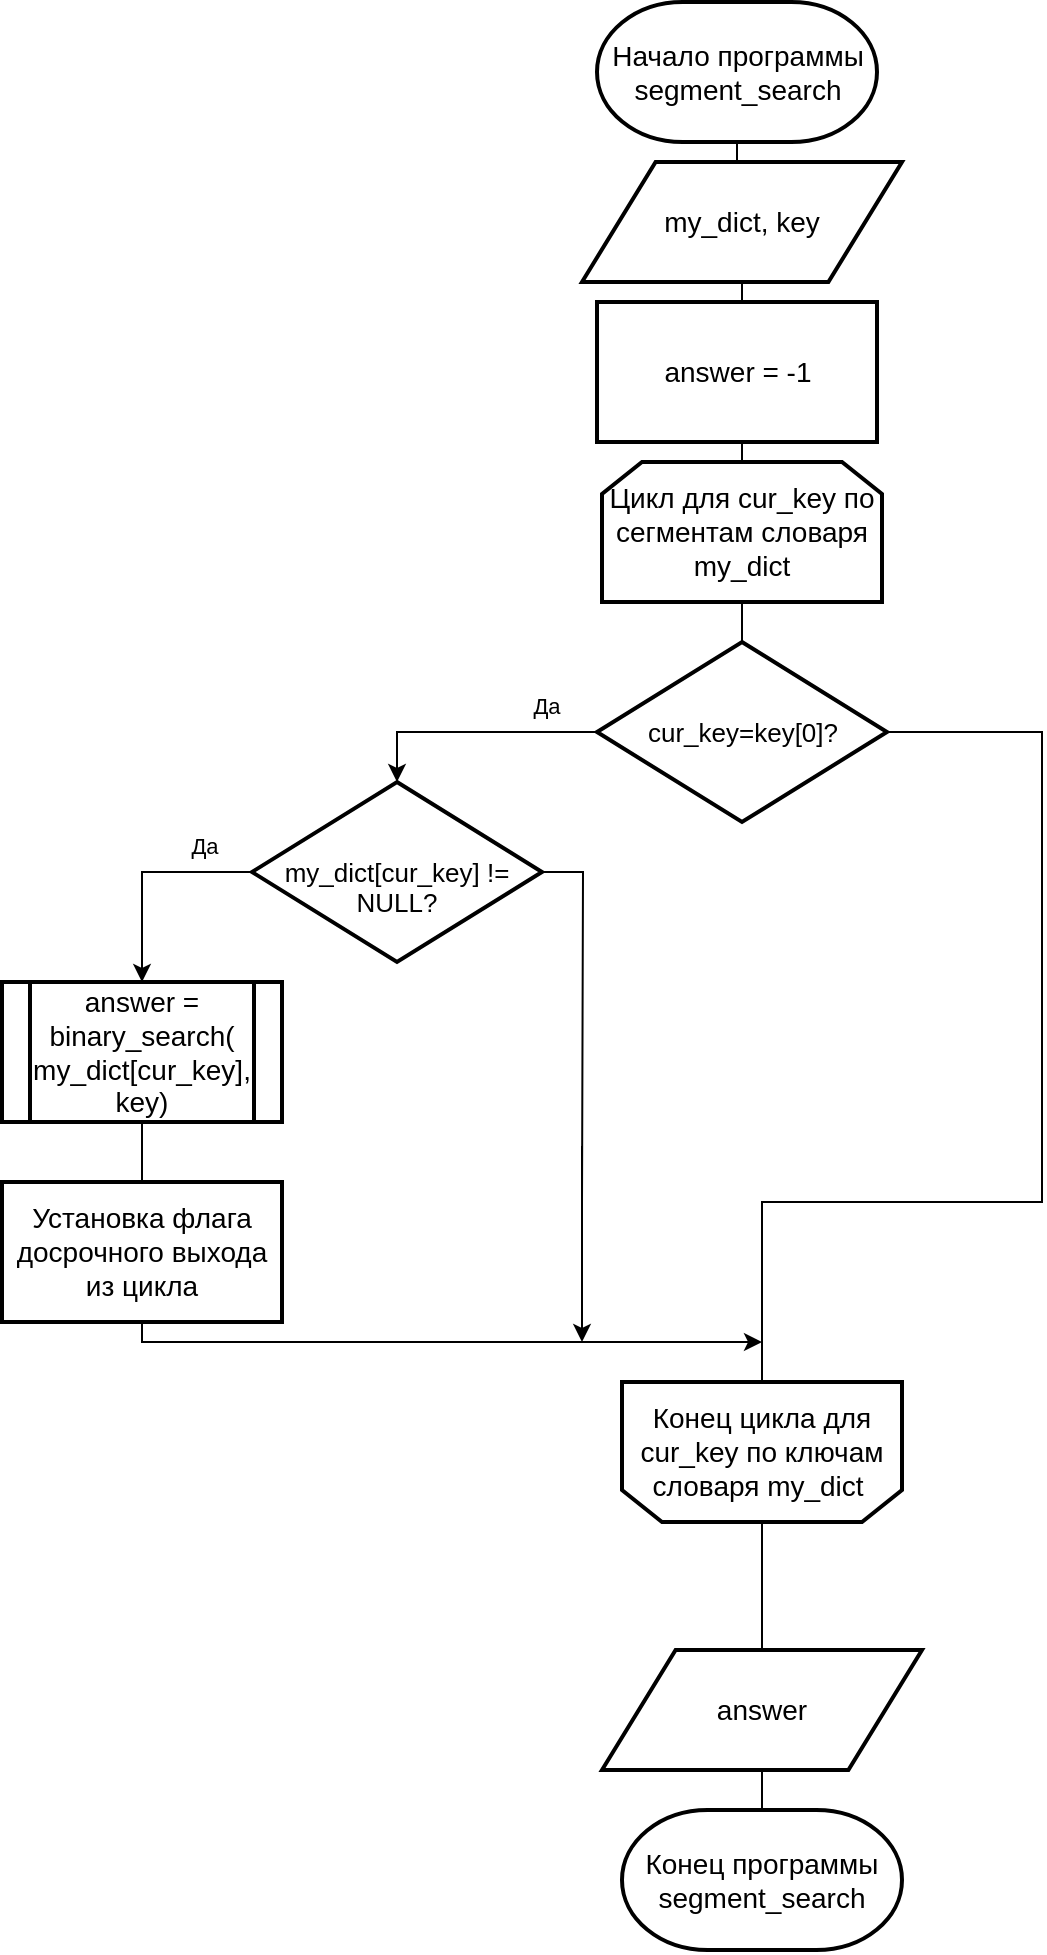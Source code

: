 <mxfile version="13.9.9" type="device"><diagram id="C5RBs43oDa-KdzZeNtuy" name="Page-1"><mxGraphModel dx="952" dy="1813" grid="1" gridSize="10" guides="1" tooltips="1" connect="1" arrows="1" fold="1" page="1" pageScale="1" pageWidth="827" pageHeight="1169" math="0" shadow="0"><root><mxCell id="WIyWlLk6GJQsqaUBKTNV-0"/><mxCell id="WIyWlLk6GJQsqaUBKTNV-1" parent="WIyWlLk6GJQsqaUBKTNV-0"/><mxCell id="I8TI-Px6lT1pkaeEl3iP-8" style="edgeStyle=orthogonalEdgeStyle;rounded=0;orthogonalLoop=1;jettySize=auto;html=1;exitX=0.5;exitY=1;exitDx=0;exitDy=0;entryX=0.5;entryY=0;entryDx=0;entryDy=0;endArrow=none;endFill=0;" parent="WIyWlLk6GJQsqaUBKTNV-1" target="yal_QzFPyfY-GriAi3yg-15" edge="1"><mxGeometry relative="1" as="geometry"><mxPoint x="870" y="260" as="sourcePoint"/></mxGeometry></mxCell><mxCell id="yal_QzFPyfY-GriAi3yg-4" style="edgeStyle=orthogonalEdgeStyle;rounded=0;orthogonalLoop=1;jettySize=auto;html=1;exitX=0.5;exitY=0;exitDx=0;exitDy=0;exitPerimeter=0;entryX=0.5;entryY=1;entryDx=0;entryDy=0;entryPerimeter=0;endArrow=none;endFill=0;" parent="WIyWlLk6GJQsqaUBKTNV-1" source="KI6t1zhLUABQhlnHe4h6-0" target="JPrhd-5eOgPDo48qGL33-0" edge="1"><mxGeometry relative="1" as="geometry"><mxPoint x="862.5" y="180" as="sourcePoint"/><mxPoint x="862.5" y="-10" as="targetPoint"/></mxGeometry></mxCell><mxCell id="1mhITmf9AZdk3Hxi34PB-5" style="edgeStyle=orthogonalEdgeStyle;rounded=0;orthogonalLoop=1;jettySize=auto;html=1;exitX=0.5;exitY=0;exitDx=0;exitDy=0;exitPerimeter=0;entryX=0.5;entryY=1;entryDx=0;entryDy=0;entryPerimeter=0;endArrow=none;endFill=0;" parent="WIyWlLk6GJQsqaUBKTNV-1" source="JPrhd-5eOgPDo48qGL33-0" target="_blK2kj-LV2LUoSYWWXs-2" edge="1"><mxGeometry relative="1" as="geometry"><mxPoint x="862.5" y="290" as="sourcePoint"/></mxGeometry></mxCell><mxCell id="WdZP0otw79XUUpHIpCqY-11" value="Конец программы segment_search" style="strokeWidth=2;html=1;shape=mxgraph.flowchart.terminator;whiteSpace=wrap;fontSize=14;" parent="WIyWlLk6GJQsqaUBKTNV-1" vertex="1"><mxGeometry x="810" y="854" width="140" height="70" as="geometry"/></mxCell><mxCell id="_blK2kj-LV2LUoSYWWXs-2" value="&lt;font style=&quot;font-size: 14px&quot;&gt;Начало программы segment_search&lt;br&gt;&lt;/font&gt;" style="strokeWidth=2;html=1;shape=mxgraph.flowchart.terminator;whiteSpace=wrap;fontSize=14;fontFamily=Helvetica;" parent="WIyWlLk6GJQsqaUBKTNV-1" vertex="1"><mxGeometry x="797.5" y="-50" width="140" height="70" as="geometry"/></mxCell><mxCell id="_blK2kj-LV2LUoSYWWXs-17" style="edgeStyle=orthogonalEdgeStyle;rounded=0;orthogonalLoop=1;jettySize=auto;html=1;exitX=0.5;exitY=1;exitDx=0;exitDy=0;exitPerimeter=0;entryX=0.5;entryY=1;entryDx=0;entryDy=0;endArrow=none;endFill=0;" parent="WIyWlLk6GJQsqaUBKTNV-1" edge="1"><mxGeometry relative="1" as="geometry"><mxPoint x="885" y="849" as="sourcePoint"/><mxPoint x="885" y="849" as="targetPoint"/></mxGeometry></mxCell><mxCell id="JPrhd-5eOgPDo48qGL33-0" value="&lt;span style=&quot;font-size: 14px&quot;&gt;my_dict, key&lt;/span&gt;" style="shape=parallelogram;html=1;strokeWidth=2;perimeter=parallelogramPerimeter;whiteSpace=wrap;rounded=0;arcSize=12;size=0.23;fontSize=13;" parent="WIyWlLk6GJQsqaUBKTNV-1" vertex="1"><mxGeometry x="790" y="30" width="160" height="60" as="geometry"/></mxCell><mxCell id="yal_QzFPyfY-GriAi3yg-13" style="edgeStyle=orthogonalEdgeStyle;rounded=0;orthogonalLoop=1;jettySize=auto;html=1;entryX=0.5;entryY=0;entryDx=0;entryDy=0;exitX=0;exitY=0.5;exitDx=0;exitDy=0;" parent="WIyWlLk6GJQsqaUBKTNV-1" source="yal_QzFPyfY-GriAi3yg-15" target="rQfNE5U_0rjwYtb9Pyza-3" edge="1"><mxGeometry relative="1" as="geometry"><mxPoint x="737.5" y="365" as="targetPoint"/><mxPoint x="637.5" y="395" as="sourcePoint"/></mxGeometry></mxCell><mxCell id="yal_QzFPyfY-GriAi3yg-14" value="Да" style="edgeLabel;html=1;align=center;verticalAlign=middle;resizable=0;points=[];" parent="yal_QzFPyfY-GriAi3yg-13" vertex="1" connectable="0"><mxGeometry x="-0.769" y="1" relative="1" as="geometry"><mxPoint x="-11.5" y="-14" as="offset"/></mxGeometry></mxCell><mxCell id="I8TI-Px6lT1pkaeEl3iP-6" style="edgeStyle=orthogonalEdgeStyle;rounded=0;orthogonalLoop=1;jettySize=auto;html=1;exitX=1;exitY=0.5;exitDx=0;exitDy=0;entryX=0.5;entryY=1;entryDx=0;entryDy=0;endArrow=none;endFill=0;" parent="WIyWlLk6GJQsqaUBKTNV-1" source="yal_QzFPyfY-GriAi3yg-15" target="I8TI-Px6lT1pkaeEl3iP-12" edge="1"><mxGeometry relative="1" as="geometry"><mxPoint x="870" y="490" as="targetPoint"/><Array as="points"><mxPoint x="1020" y="315"/><mxPoint x="1020" y="550"/><mxPoint x="880" y="550"/></Array></mxGeometry></mxCell><mxCell id="XhEQLrH8DkE2N0fySqfh-2" style="edgeStyle=orthogonalEdgeStyle;rounded=0;orthogonalLoop=1;jettySize=auto;html=1;exitX=0.5;exitY=0;exitDx=0;exitDy=0;entryX=0.5;entryY=1;entryDx=0;entryDy=0;endArrow=none;endFill=0;" edge="1" parent="WIyWlLk6GJQsqaUBKTNV-1" source="yal_QzFPyfY-GriAi3yg-15" target="KI6t1zhLUABQhlnHe4h6-0"><mxGeometry relative="1" as="geometry"/></mxCell><mxCell id="yal_QzFPyfY-GriAi3yg-15" value="cur_key=key[0]?" style="rhombus;whiteSpace=wrap;html=1;strokeWidth=2;fontSize=13;" parent="WIyWlLk6GJQsqaUBKTNV-1" vertex="1"><mxGeometry x="797.5" y="270" width="145" height="90" as="geometry"/></mxCell><mxCell id="I8TI-Px6lT1pkaeEl3iP-7" style="edgeStyle=orthogonalEdgeStyle;rounded=0;orthogonalLoop=1;jettySize=auto;html=1;exitX=0.5;exitY=1;exitDx=0;exitDy=0;" parent="WIyWlLk6GJQsqaUBKTNV-1" source="rQfNE5U_0rjwYtb9Pyza-0" edge="1"><mxGeometry relative="1" as="geometry"><mxPoint x="880" y="620" as="targetPoint"/><Array as="points"><mxPoint x="570" y="620"/><mxPoint x="880" y="620"/></Array><mxPoint x="747.5" y="559" as="sourcePoint"/></mxGeometry></mxCell><mxCell id="yal_QzFPyfY-GriAi3yg-35" style="edgeStyle=orthogonalEdgeStyle;rounded=0;orthogonalLoop=1;jettySize=auto;html=1;exitX=0.5;exitY=1;exitDx=0;exitDy=0;endArrow=none;endFill=0;" parent="WIyWlLk6GJQsqaUBKTNV-1" source="yal_QzFPyfY-GriAi3yg-17" target="WdZP0otw79XUUpHIpCqY-11" edge="1"><mxGeometry relative="1" as="geometry"/></mxCell><mxCell id="yal_QzFPyfY-GriAi3yg-17" value="&lt;span style=&quot;font-size: 14px&quot;&gt;answer&lt;br&gt;&lt;/span&gt;" style="shape=parallelogram;html=1;strokeWidth=2;perimeter=parallelogramPerimeter;whiteSpace=wrap;rounded=0;arcSize=12;size=0.23;fontSize=13;" parent="WIyWlLk6GJQsqaUBKTNV-1" vertex="1"><mxGeometry x="800" y="774" width="160" height="60" as="geometry"/></mxCell><mxCell id="I8TI-Px6lT1pkaeEl3iP-9" style="edgeStyle=orthogonalEdgeStyle;rounded=0;orthogonalLoop=1;jettySize=auto;html=1;exitX=0.5;exitY=0;exitDx=0;exitDy=0;entryX=0.5;entryY=0;entryDx=0;entryDy=0;endArrow=none;endFill=0;" parent="WIyWlLk6GJQsqaUBKTNV-1" source="I8TI-Px6lT1pkaeEl3iP-12" target="yal_QzFPyfY-GriAi3yg-17" edge="1"><mxGeometry relative="1" as="geometry"><mxPoint x="880" y="704" as="sourcePoint"/></mxGeometry></mxCell><mxCell id="I8TI-Px6lT1pkaeEl3iP-10" style="edgeStyle=orthogonalEdgeStyle;rounded=0;orthogonalLoop=1;jettySize=auto;html=1;exitX=0.5;exitY=1;exitDx=0;exitDy=0;exitPerimeter=0;endArrow=none;endFill=0;" parent="WIyWlLk6GJQsqaUBKTNV-1" source="WdZP0otw79XUUpHIpCqY-11" target="WdZP0otw79XUUpHIpCqY-11" edge="1"><mxGeometry relative="1" as="geometry"/></mxCell><mxCell id="I8TI-Px6lT1pkaeEl3iP-12" value="&lt;span style=&quot;font-size: 14px&quot;&gt;Конец ц&lt;/span&gt;&lt;span style=&quot;font-size: 14px&quot;&gt;икла для cur_key по ключам словаря my_dict&amp;nbsp;&lt;/span&gt;&lt;span style=&quot;font-size: 14px&quot;&gt;&lt;br&gt;&lt;/span&gt;" style="shape=loopLimit;whiteSpace=wrap;html=1;strokeWidth=2;direction=west;" parent="WIyWlLk6GJQsqaUBKTNV-1" vertex="1"><mxGeometry x="810" y="640" width="140" height="70" as="geometry"/></mxCell><mxCell id="KI6t1zhLUABQhlnHe4h6-0" value="&lt;span style=&quot;font-size: 14px&quot;&gt;Цикл для cur_key по сегментам словаря my_dict&lt;/span&gt;" style="shape=loopLimit;whiteSpace=wrap;html=1;strokeWidth=2;" parent="WIyWlLk6GJQsqaUBKTNV-1" vertex="1"><mxGeometry x="800" y="180" width="140" height="70" as="geometry"/></mxCell><mxCell id="rQfNE5U_0rjwYtb9Pyza-0" value="answer = binary_search(&lt;br&gt;my_dict[cur_key], key)" style="shape=process;whiteSpace=wrap;html=1;backgroundOutline=1;strokeWidth=2;fontSize=14;" parent="WIyWlLk6GJQsqaUBKTNV-1" vertex="1"><mxGeometry x="500" y="440" width="140" height="70" as="geometry"/></mxCell><mxCell id="rQfNE5U_0rjwYtb9Pyza-1" style="edgeStyle=orthogonalEdgeStyle;rounded=0;orthogonalLoop=1;jettySize=auto;html=1;entryX=0.5;entryY=0;entryDx=0;entryDy=0;exitX=0;exitY=0.5;exitDx=0;exitDy=0;" parent="WIyWlLk6GJQsqaUBKTNV-1" source="rQfNE5U_0rjwYtb9Pyza-3" target="rQfNE5U_0rjwYtb9Pyza-0" edge="1"><mxGeometry relative="1" as="geometry"><mxPoint x="565" y="435" as="targetPoint"/><mxPoint x="465" y="465" as="sourcePoint"/></mxGeometry></mxCell><mxCell id="rQfNE5U_0rjwYtb9Pyza-2" value="Да" style="edgeLabel;html=1;align=center;verticalAlign=middle;resizable=0;points=[];" parent="rQfNE5U_0rjwYtb9Pyza-1" vertex="1" connectable="0"><mxGeometry x="-0.769" y="1" relative="1" as="geometry"><mxPoint x="-11.5" y="-14" as="offset"/></mxGeometry></mxCell><mxCell id="rQfNE5U_0rjwYtb9Pyza-5" style="edgeStyle=orthogonalEdgeStyle;rounded=0;orthogonalLoop=1;jettySize=auto;html=1;exitX=1;exitY=0.5;exitDx=0;exitDy=0;endArrow=none;endFill=0;" parent="WIyWlLk6GJQsqaUBKTNV-1" source="rQfNE5U_0rjwYtb9Pyza-3" edge="1"><mxGeometry relative="1" as="geometry"><mxPoint x="790" y="550" as="targetPoint"/></mxGeometry></mxCell><mxCell id="rQfNE5U_0rjwYtb9Pyza-3" value="&lt;br&gt;my_dict[cur_key] != &lt;br&gt;NULL?" style="rhombus;whiteSpace=wrap;html=1;strokeWidth=2;fontSize=13;" parent="WIyWlLk6GJQsqaUBKTNV-1" vertex="1"><mxGeometry x="625" y="340" width="145" height="90" as="geometry"/></mxCell><mxCell id="rQfNE5U_0rjwYtb9Pyza-6" style="edgeStyle=orthogonalEdgeStyle;rounded=0;orthogonalLoop=1;jettySize=auto;html=1;exitX=0.5;exitY=1;exitDx=0;exitDy=0;endArrow=classic;endFill=1;" parent="WIyWlLk6GJQsqaUBKTNV-1" edge="1"><mxGeometry relative="1" as="geometry"><mxPoint x="790" y="620" as="targetPoint"/><mxPoint x="790" y="522" as="sourcePoint"/></mxGeometry></mxCell><mxCell id="XhEQLrH8DkE2N0fySqfh-0" value="Установка флага досрочного выхода из цикла" style="rounded=0;whiteSpace=wrap;html=1;strokeWidth=2;fontSize=14;" vertex="1" parent="WIyWlLk6GJQsqaUBKTNV-1"><mxGeometry x="500" y="540" width="140" height="70" as="geometry"/></mxCell><mxCell id="XhEQLrH8DkE2N0fySqfh-1" value="answer = -1" style="rounded=0;whiteSpace=wrap;html=1;strokeWidth=2;fontSize=14;" vertex="1" parent="WIyWlLk6GJQsqaUBKTNV-1"><mxGeometry x="797.5" y="100" width="140" height="70" as="geometry"/></mxCell></root></mxGraphModel></diagram></mxfile>